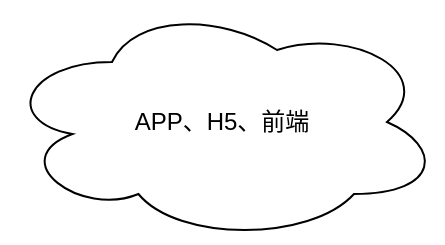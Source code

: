 <mxfile version="20.8.20" type="github">
  <diagram name="第 1 页" id="6x1aDhVMK7Wjy8z4zizV">
    <mxGraphModel dx="1434" dy="764" grid="1" gridSize="10" guides="1" tooltips="1" connect="1" arrows="1" fold="1" page="1" pageScale="1" pageWidth="827" pageHeight="1169" math="0" shadow="0">
      <root>
        <mxCell id="0" />
        <mxCell id="1" parent="0" />
        <mxCell id="8oCgMbSgDJnAySWceRu8-1" value="APP、H5、前端" style="shape=cloud;whiteSpace=wrap;html=1;" vertex="1" parent="1">
          <mxGeometry x="250" y="100" width="220" height="120" as="geometry" />
        </mxCell>
      </root>
    </mxGraphModel>
  </diagram>
</mxfile>
